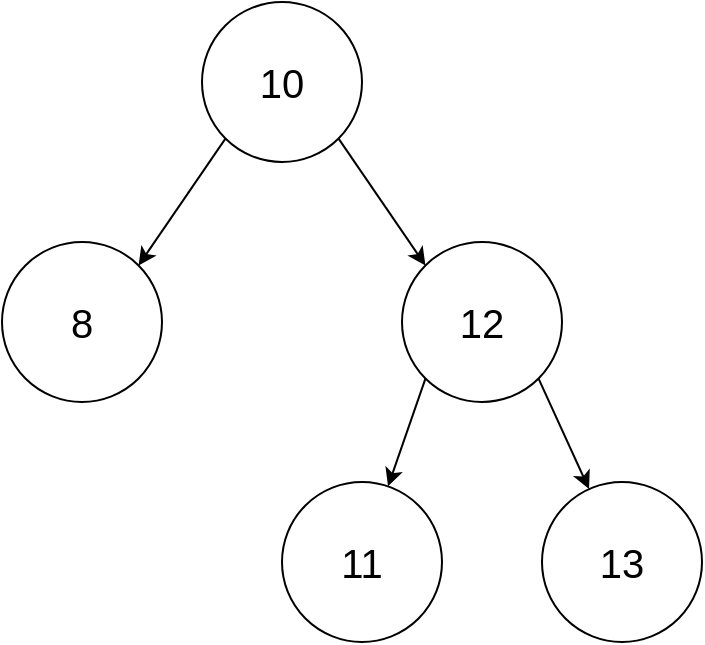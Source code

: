 <mxfile>
    <diagram id="mawQMdiCJFoKRG2UmcDD" name="Page-1">
        <mxGraphModel dx="800" dy="648" grid="1" gridSize="10" guides="1" tooltips="1" connect="1" arrows="1" fold="1" page="1" pageScale="1" pageWidth="827" pageHeight="1169" math="0" shadow="0">
            <root>
                <mxCell id="0"/>
                <mxCell id="1" parent="0"/>
                <mxCell id="5" style="edgeStyle=none;html=1;exitX=1;exitY=1;exitDx=0;exitDy=0;entryX=0;entryY=0;entryDx=0;entryDy=0;" edge="1" parent="1" source="2" target="3">
                    <mxGeometry relative="1" as="geometry"/>
                </mxCell>
                <mxCell id="6" style="edgeStyle=none;html=1;exitX=0;exitY=1;exitDx=0;exitDy=0;entryX=1;entryY=0;entryDx=0;entryDy=0;" edge="1" parent="1" source="2" target="4">
                    <mxGeometry relative="1" as="geometry"/>
                </mxCell>
                <mxCell id="2" value="&lt;font style=&quot;font-size: 20px&quot;&gt;10&lt;/font&gt;" style="ellipse;whiteSpace=wrap;html=1;aspect=fixed;" vertex="1" parent="1">
                    <mxGeometry x="300" y="80" width="80" height="80" as="geometry"/>
                </mxCell>
                <mxCell id="9" style="edgeStyle=none;html=1;exitX=0;exitY=1;exitDx=0;exitDy=0;" edge="1" parent="1" source="3" target="8">
                    <mxGeometry relative="1" as="geometry"/>
                </mxCell>
                <mxCell id="10" style="edgeStyle=none;html=1;exitX=1;exitY=1;exitDx=0;exitDy=0;entryX=0.294;entryY=0.044;entryDx=0;entryDy=0;entryPerimeter=0;" edge="1" parent="1" source="3" target="7">
                    <mxGeometry relative="1" as="geometry"/>
                </mxCell>
                <mxCell id="3" value="&lt;font style=&quot;font-size: 20px&quot;&gt;12&lt;/font&gt;" style="ellipse;whiteSpace=wrap;html=1;aspect=fixed;" vertex="1" parent="1">
                    <mxGeometry x="400" y="200" width="80" height="80" as="geometry"/>
                </mxCell>
                <mxCell id="4" value="&lt;font style=&quot;font-size: 20px&quot;&gt;8&lt;/font&gt;" style="ellipse;whiteSpace=wrap;html=1;aspect=fixed;" vertex="1" parent="1">
                    <mxGeometry x="200" y="200" width="80" height="80" as="geometry"/>
                </mxCell>
                <mxCell id="7" value="&lt;font style=&quot;font-size: 20px&quot;&gt;13&lt;/font&gt;" style="ellipse;whiteSpace=wrap;html=1;aspect=fixed;" vertex="1" parent="1">
                    <mxGeometry x="470" y="320" width="80" height="80" as="geometry"/>
                </mxCell>
                <mxCell id="8" value="&lt;font style=&quot;font-size: 20px&quot;&gt;11&lt;/font&gt;" style="ellipse;whiteSpace=wrap;html=1;aspect=fixed;" vertex="1" parent="1">
                    <mxGeometry x="340" y="320" width="80" height="80" as="geometry"/>
                </mxCell>
            </root>
        </mxGraphModel>
    </diagram>
</mxfile>